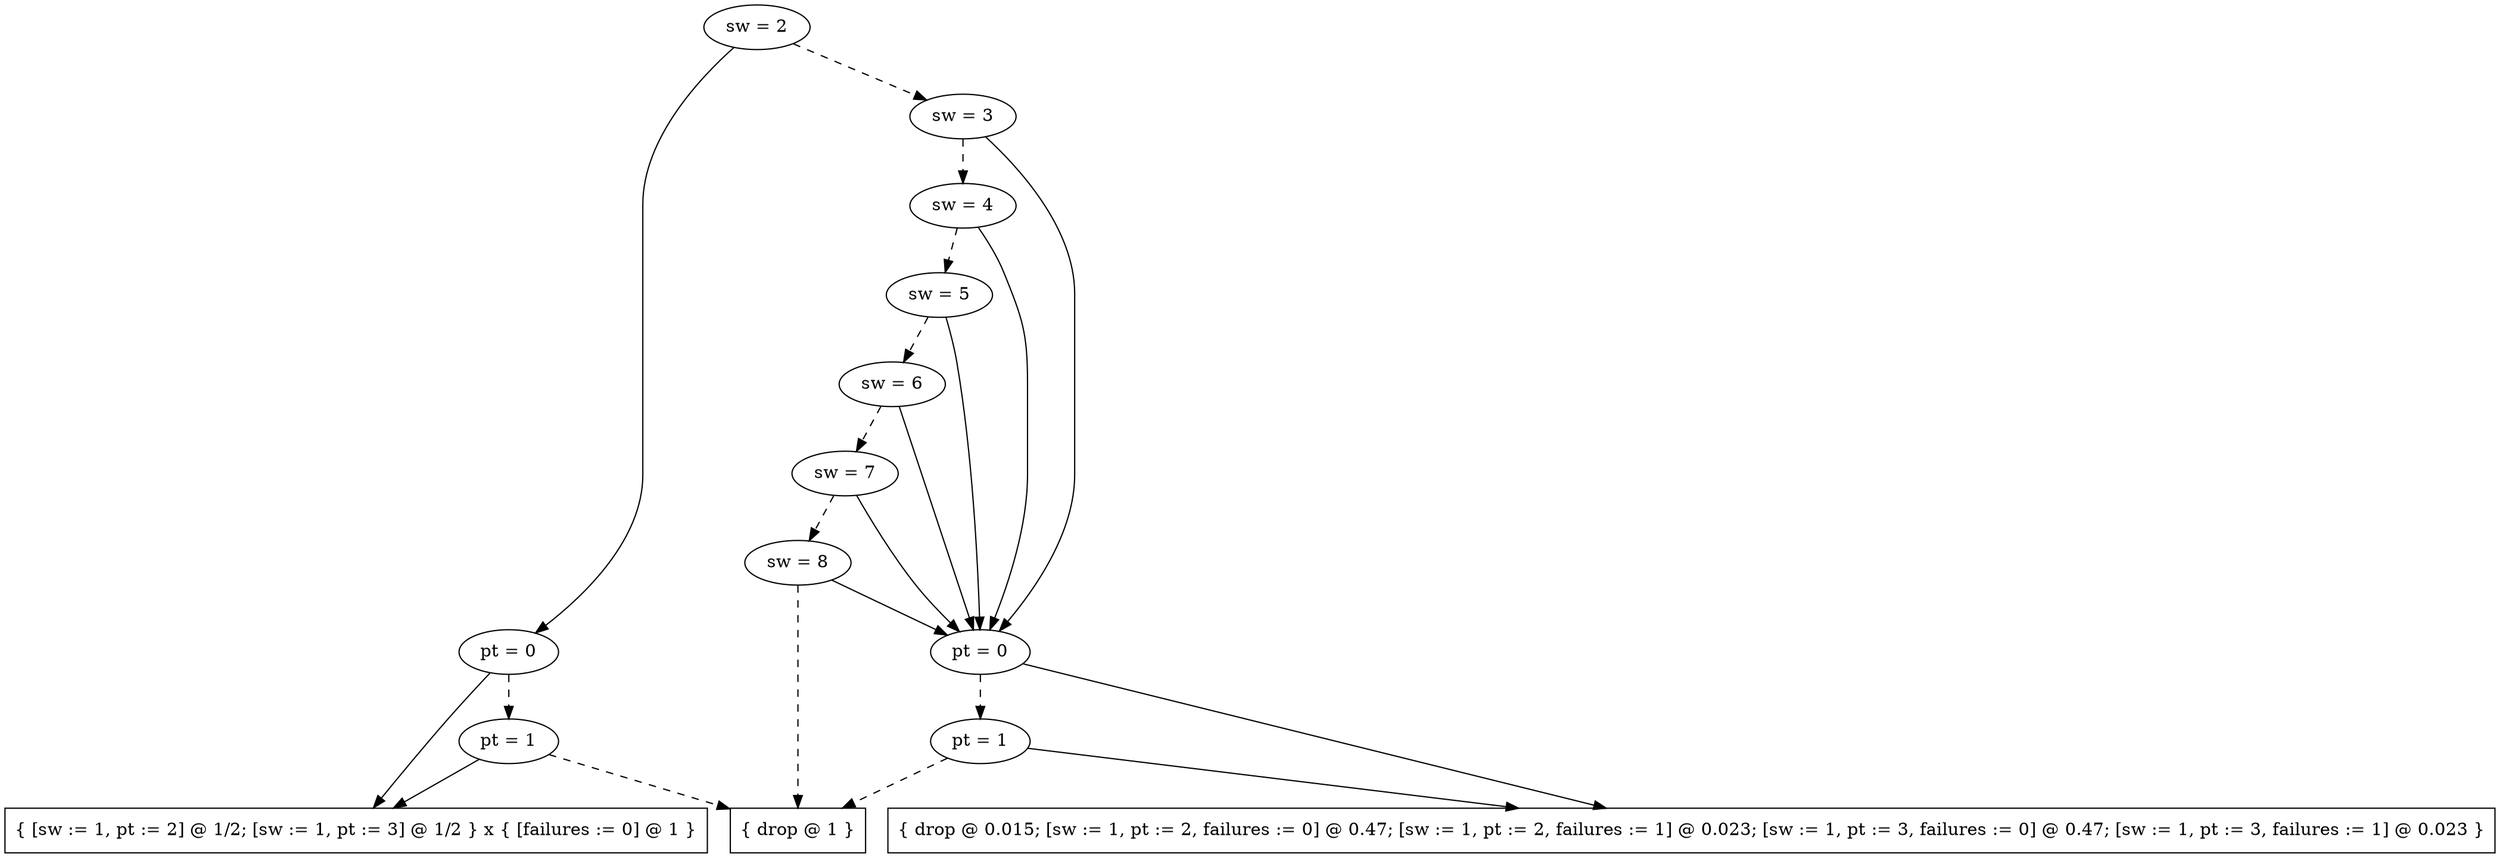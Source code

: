digraph tdk {
1226 [label="sw = 2"];
1226 -> 1211;
1226 -> 1224 [style="dashed"];
1211 [label="pt = 0"];
1211 -> 1130;
1211 -> 1157 [style="dashed"];
1130 [shape=box label="{ [sw := 1, pt := 2] @ 1/2; [sw := 1, pt := 3] @ 1/2 } x { [failures := 0] @ 1 }"];
1157 [label="pt = 1"];
1157 -> 1130;
1157 -> 0 [style="dashed"];
0 [shape=box label="{ drop @ 1 }"];
1224 [label="sw = 3"];
1224 -> 1194;
1224 -> 1222 [style="dashed"];
1194 [label="pt = 0"];
1194 -> 1113;
1194 -> 1140 [style="dashed"];
1113 [shape=box label="{ drop @ 0.015; [sw := 1, pt := 2, failures := 0] @ 0.47; [sw := 1, pt := 2, failures := 1] @ 0.023; [sw := 1, pt := 3, failures := 0] @ 0.47; [sw := 1, pt := 3, failures := 1] @ 0.023 }"];
1140 [label="pt = 1"];
1140 -> 1113;
1140 -> 0 [style="dashed"];
1222 [label="sw = 4"];
1222 -> 1194;
1222 -> 1220 [style="dashed"];
1220 [label="sw = 5"];
1220 -> 1194;
1220 -> 1218 [style="dashed"];
1218 [label="sw = 6"];
1218 -> 1194;
1218 -> 1216 [style="dashed"];
1216 [label="sw = 7"];
1216 -> 1194;
1216 -> 1214 [style="dashed"];
1214 [label="sw = 8"];
1214 -> 1194;
1214 -> 0 [style="dashed"];
{rank=same; 1222 ;}
{rank=same; 1140 1157 ;}
{rank=same; 1220 ;}
{rank=same; 1224 ;}
{rank=same; 1226 ;}
{rank=same; 1216 ;}
{rank=same; 1214 ;}
{rank=same; 1218 ;}
{rank=same; 1194 1211 ;}
}
